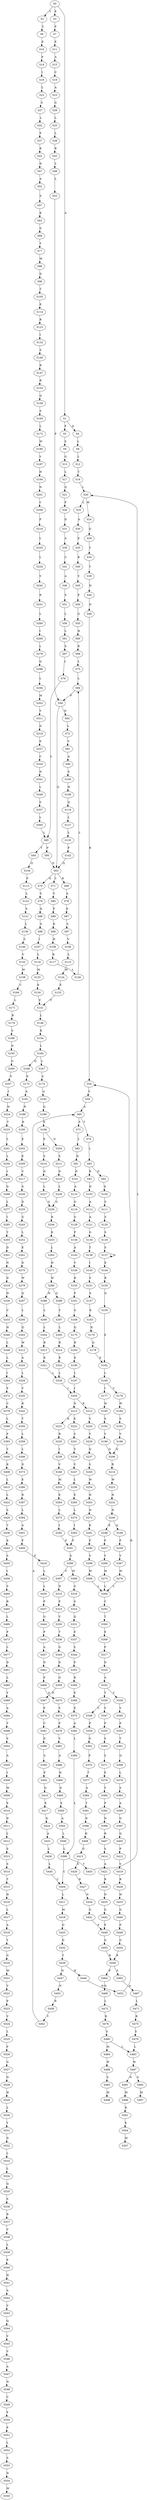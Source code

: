 strict digraph  {
	S0 -> S1 [ label = A ];
	S0 -> S2 [ label = C ];
	S0 -> S3 [ label = E ];
	S1 -> S4 [ label = D ];
	S1 -> S5 [ label = P ];
	S2 -> S6 [ label = C ];
	S3 -> S7 [ label = P ];
	S4 -> S8 [ label = L ];
	S5 -> S9 [ label = S ];
	S6 -> S10 [ label = E ];
	S7 -> S11 [ label = E ];
	S8 -> S12 [ label = L ];
	S9 -> S13 [ label = G ];
	S10 -> S14 [ label = P ];
	S11 -> S15 [ label = A ];
	S12 -> S16 [ label = T ];
	S13 -> S17 [ label = L ];
	S14 -> S18 [ label = I ];
	S15 -> S19 [ label = C ];
	S16 -> S20 [ label = L ];
	S17 -> S21 [ label = Q ];
	S18 -> S22 [ label = L ];
	S19 -> S23 [ label = A ];
	S20 -> S24 [ label = M ];
	S20 -> S25 [ label = L ];
	S21 -> S26 [ label = P ];
	S22 -> S27 [ label = S ];
	S23 -> S28 [ label = G ];
	S24 -> S29 [ label = Q ];
	S25 -> S30 [ label = A ];
	S26 -> S31 [ label = D ];
	S27 -> S32 [ label = L ];
	S28 -> S33 [ label = L ];
	S29 -> S34 [ label = Y ];
	S30 -> S35 [ label = E ];
	S31 -> S36 [ label = A ];
	S32 -> S37 [ label = F ];
	S33 -> S38 [ label = L ];
	S34 -> S39 [ label = T ];
	S35 -> S40 [ label = R ];
	S36 -> S41 [ label = C ];
	S37 -> S42 [ label = K ];
	S38 -> S43 [ label = R ];
	S39 -> S44 [ label = H ];
	S40 -> S45 [ label = V ];
	S41 -> S46 [ label = A ];
	S42 -> S47 [ label = D ];
	S43 -> S48 [ label = L ];
	S44 -> S49 [ label = N ];
	S45 -> S50 [ label = P ];
	S46 -> S51 [ label = S ];
	S47 -> S52 [ label = A ];
	S48 -> S53 [ label = L ];
	S49 -> S54 [ label = R ];
	S50 -> S55 [ label = G ];
	S51 -> S56 [ label = L ];
	S52 -> S57 [ label = S ];
	S53 -> S58 [ label = P ];
	S54 -> S59 [ label = V ];
	S55 -> S60 [ label = H ];
	S56 -> S61 [ label = L ];
	S57 -> S62 [ label = K ];
	S58 -> S63 [ label = Q ];
	S58 -> S64 [ label = H ];
	S59 -> S65 [ label = A ];
	S60 -> S66 [ label = R ];
	S61 -> S67 [ label = S ];
	S62 -> S68 [ label = G ];
	S63 -> S69 [ label = R ];
	S63 -> S70 [ label = Q ];
	S63 -> S71 [ label = L ];
	S64 -> S72 [ label = L ];
	S65 -> S73 [ label = S ];
	S65 -> S74 [ label = T ];
	S66 -> S75 [ label = L ];
	S67 -> S76 [ label = L ];
	S68 -> S77 [ label = Y ];
	S69 -> S78 [ label = A ];
	S70 -> S79 [ label = S ];
	S71 -> S80 [ label = V ];
	S72 -> S81 [ label = V ];
	S73 -> S82 [ label = L ];
	S74 -> S83 [ label = L ];
	S75 -> S84 [ label = L ];
	S76 -> S85 [ label = L ];
	S77 -> S86 [ label = M ];
	S78 -> S87 [ label = E ];
	S79 -> S88 [ label = Q ];
	S80 -> S89 [ label = P ];
	S81 -> S90 [ label = A ];
	S82 -> S91 [ label = D ];
	S83 -> S92 [ label = D ];
	S83 -> S93 [ label = E ];
	S84 -> S58 [ label = P ];
	S85 -> S94 [ label = T ];
	S85 -> S95 [ label = P ];
	S86 -> S96 [ label = D ];
	S87 -> S97 [ label = S ];
	S88 -> S98 [ label = G ];
	S89 -> S99 [ label = K ];
	S90 -> S100 [ label = S ];
	S91 -> S101 [ label = D ];
	S92 -> S102 [ label = D ];
	S93 -> S103 [ label = D ];
	S94 -> S104 [ label = Q ];
	S95 -> S63 [ label = Q ];
	S96 -> S105 [ label = T ];
	S97 -> S106 [ label = V ];
	S98 -> S107 [ label = I ];
	S99 -> S108 [ label = H ];
	S100 -> S109 [ label = H ];
	S101 -> S110 [ label = A ];
	S102 -> S111 [ label = S ];
	S103 -> S112 [ label = A ];
	S104 -> S113 [ label = F ];
	S105 -> S114 [ label = E ];
	S106 -> S115 [ label = L ];
	S107 -> S116 [ label = L ];
	S108 -> S117 [ label = R ];
	S109 -> S118 [ label = Q ];
	S110 -> S119 [ label = G ];
	S111 -> S120 [ label = S ];
	S112 -> S121 [ label = A ];
	S113 -> S122 [ label = L ];
	S114 -> S123 [ label = R ];
	S115 -> S124 [ label = M ];
	S116 -> S125 [ label = M ];
	S117 -> S126 [ label = L ];
	S118 -> S127 [ label = L ];
	S119 -> S128 [ label = G ];
	S120 -> S129 [ label = S ];
	S121 -> S130 [ label = G ];
	S122 -> S131 [ label = S ];
	S123 -> S132 [ label = I ];
	S124 -> S133 [ label = E ];
	S125 -> S134 [ label = E ];
	S126 -> S84 [ label = L ];
	S127 -> S135 [ label = L ];
	S128 -> S136 [ label = P ];
	S129 -> S137 [ label = S ];
	S130 -> S138 [ label = T ];
	S131 -> S139 [ label = L ];
	S132 -> S140 [ label = S ];
	S133 -> S141 [ label = F ];
	S134 -> S141 [ label = F ];
	S135 -> S142 [ label = P ];
	S136 -> S143 [ label = A ];
	S137 -> S144 [ label = E ];
	S137 -> S137 [ label = S ];
	S138 -> S145 [ label = I ];
	S139 -> S146 [ label = S ];
	S140 -> S147 [ label = R ];
	S141 -> S148 [ label = L ];
	S142 -> S63 [ label = Q ];
	S143 -> S149 [ label = V ];
	S144 -> S150 [ label = R ];
	S145 -> S151 [ label = S ];
	S146 -> S152 [ label = V ];
	S147 -> S153 [ label = R ];
	S148 -> S154 [ label = K ];
	S149 -> S155 [ label = R ];
	S150 -> S156 [ label = Q ];
	S151 -> S157 [ label = A ];
	S152 -> S158 [ label = M ];
	S153 -> S159 [ label = Q ];
	S154 -> S160 [ label = L ];
	S155 -> S161 [ label = P ];
	S156 -> S162 [ label = E ];
	S157 -> S163 [ label = E ];
	S158 -> S164 [ label = C ];
	S159 -> S165 [ label = S ];
	S160 -> S166 [ label = Q ];
	S160 -> S167 [ label = L ];
	S161 -> S168 [ label = G ];
	S162 -> S169 [ label = L ];
	S163 -> S170 [ label = R ];
	S164 -> S171 [ label = L ];
	S165 -> S172 [ label = L ];
	S166 -> S173 [ label = E ];
	S167 -> S174 [ label = A ];
	S168 -> S175 [ label = Q ];
	S169 -> S176 [ label = V ];
	S169 -> S177 [ label = I ];
	S170 -> S178 [ label = Q ];
	S171 -> S179 [ label = R ];
	S172 -> S180 [ label = M ];
	S173 -> S181 [ label = A ];
	S174 -> S182 [ label = G ];
	S175 -> S183 [ label = R ];
	S176 -> S184 [ label = W ];
	S177 -> S185 [ label = W ];
	S178 -> S162 [ label = E ];
	S179 -> S186 [ label = S ];
	S180 -> S187 [ label = V ];
	S181 -> S188 [ label = R ];
	S182 -> S189 [ label = Q ];
	S183 -> S190 [ label = E ];
	S184 -> S191 [ label = S ];
	S185 -> S192 [ label = S ];
	S186 -> S193 [ label = N ];
	S187 -> S194 [ label = H ];
	S188 -> S195 [ label = R ];
	S189 -> S196 [ label = S ];
	S190 -> S197 [ label = L ];
	S191 -> S198 [ label = V ];
	S192 -> S199 [ label = V ];
	S193 -> S200 [ label = G ];
	S194 -> S201 [ label = N ];
	S195 -> S202 [ label = E ];
	S196 -> S203 [ label = E ];
	S196 -> S204 [ label = D ];
	S197 -> S205 [ label = I ];
	S198 -> S206 [ label = Q ];
	S199 -> S206 [ label = Q ];
	S200 -> S207 [ label = S ];
	S201 -> S208 [ label = C ];
	S202 -> S209 [ label = E ];
	S203 -> S210 [ label = S ];
	S204 -> S211 [ label = S ];
	S205 -> S212 [ label = R ];
	S205 -> S213 [ label = N ];
	S206 -> S214 [ label = R ];
	S207 -> S215 [ label = I ];
	S208 -> S216 [ label = P ];
	S209 -> S217 [ label = V ];
	S210 -> S218 [ label = D ];
	S211 -> S219 [ label = D ];
	S212 -> S220 [ label = V ];
	S213 -> S221 [ label = K ];
	S213 -> S222 [ label = E ];
	S214 -> S223 [ label = W ];
	S215 -> S224 [ label = H ];
	S216 -> S225 [ label = L ];
	S217 -> S226 [ label = G ];
	S218 -> S227 [ label = L ];
	S219 -> S228 [ label = L ];
	S220 -> S229 [ label = V ];
	S221 -> S230 [ label = R ];
	S222 -> S231 [ label = S ];
	S223 -> S232 [ label = H ];
	S224 -> S233 [ label = T ];
	S225 -> S234 [ label = L ];
	S226 -> S235 [ label = D ];
	S227 -> S236 [ label = G ];
	S228 -> S236 [ label = G ];
	S229 -> S237 [ label = Q ];
	S230 -> S238 [ label = I ];
	S231 -> S239 [ label = V ];
	S232 -> S240 [ label = N ];
	S233 -> S241 [ label = L ];
	S234 -> S242 [ label = Y ];
	S235 -> S243 [ label = G ];
	S236 -> S244 [ label = R ];
	S237 -> S245 [ label = S ];
	S238 -> S246 [ label = V ];
	S239 -> S247 [ label = V ];
	S240 -> S248 [ label = E ];
	S240 -> S249 [ label = Q ];
	S241 -> S250 [ label = L ];
	S242 -> S251 [ label = R ];
	S243 -> S252 [ label = L ];
	S244 -> S253 [ label = R ];
	S245 -> S254 [ label = W ];
	S246 -> S255 [ label = M ];
	S247 -> S256 [ label = L ];
	S248 -> S257 [ label = F ];
	S249 -> S258 [ label = F ];
	S250 -> S259 [ label = I ];
	S251 -> S260 [ label = L ];
	S252 -> S261 [ label = E ];
	S253 -> S262 [ label = L ];
	S254 -> S263 [ label = H ];
	S255 -> S264 [ label = E ];
	S256 -> S265 [ label = E ];
	S257 -> S266 [ label = V ];
	S258 -> S267 [ label = V ];
	S259 -> S268 [ label = D ];
	S260 -> S269 [ label = I ];
	S261 -> S270 [ label = D ];
	S262 -> S271 [ label = H ];
	S263 -> S272 [ label = N ];
	S264 -> S273 [ label = L ];
	S265 -> S274 [ label = L ];
	S266 -> S275 [ label = M ];
	S267 -> S276 [ label = M ];
	S268 -> S277 [ label = L ];
	S269 -> S278 [ label = L ];
	S270 -> S279 [ label = W ];
	S271 -> S280 [ label = W ];
	S272 -> S281 [ label = K ];
	S273 -> S282 [ label = I ];
	S274 -> S283 [ label = I ];
	S275 -> S284 [ label = L ];
	S276 -> S284 [ label = L ];
	S277 -> S285 [ label = I ];
	S278 -> S286 [ label = Q ];
	S279 -> S287 [ label = Q ];
	S280 -> S288 [ label = H ];
	S280 -> S289 [ label = Q ];
	S281 -> S290 [ label = F ];
	S282 -> S291 [ label = P ];
	S283 -> S291 [ label = P ];
	S284 -> S292 [ label = C ];
	S285 -> S293 [ label = T ];
	S286 -> S294 [ label = L ];
	S287 -> S295 [ label = L ];
	S288 -> S296 [ label = L ];
	S289 -> S297 [ label = V ];
	S290 -> S298 [ label = V ];
	S291 -> S299 [ label = G ];
	S292 -> S300 [ label = T ];
	S293 -> S301 [ label = D ];
	S294 -> S302 [ label = M ];
	S295 -> S303 [ label = Q ];
	S296 -> S304 [ label = L ];
	S297 -> S305 [ label = L ];
	S298 -> S306 [ label = M ];
	S299 -> S307 [ label = V ];
	S299 -> S308 [ label = M ];
	S300 -> S309 [ label = E ];
	S301 -> S310 [ label = N ];
	S302 -> S311 [ label = V ];
	S303 -> S312 [ label = W ];
	S304 -> S313 [ label = R ];
	S305 -> S314 [ label = R ];
	S306 -> S284 [ label = L ];
	S307 -> S315 [ label = N ];
	S308 -> S316 [ label = G ];
	S309 -> S317 [ label = P ];
	S310 -> S318 [ label = D ];
	S311 -> S319 [ label = D ];
	S312 -> S320 [ label = A ];
	S313 -> S321 [ label = E ];
	S314 -> S322 [ label = E ];
	S315 -> S323 [ label = P ];
	S316 -> S324 [ label = G ];
	S317 -> S325 [ label = D ];
	S318 -> S326 [ label = H ];
	S319 -> S327 [ label = E ];
	S320 -> S328 [ label = L ];
	S321 -> S329 [ label = L ];
	S322 -> S329 [ label = L ];
	S323 -> S330 [ label = V ];
	S324 -> S331 [ label = Q ];
	S325 -> S332 [ label = A ];
	S326 -> S333 [ label = C ];
	S327 -> S334 [ label = C ];
	S328 -> S335 [ label = V ];
	S329 -> S205 [ label = I ];
	S330 -> S336 [ label = T ];
	S331 -> S337 [ label = E ];
	S332 -> S338 [ label = V ];
	S332 -> S339 [ label = T ];
	S333 -> S340 [ label = H ];
	S334 -> S341 [ label = N ];
	S335 -> S342 [ label = R ];
	S336 -> S343 [ label = G ];
	S337 -> S344 [ label = S ];
	S338 -> S345 [ label = V ];
	S339 -> S346 [ label = C ];
	S339 -> S347 [ label = V ];
	S340 -> S348 [ label = L ];
	S341 -> S349 [ label = L ];
	S342 -> S350 [ label = T ];
	S343 -> S351 [ label = D ];
	S344 -> S352 [ label = P ];
	S345 -> S353 [ label = P ];
	S346 -> S354 [ label = P ];
	S347 -> S355 [ label = P ];
	S348 -> S356 [ label = L ];
	S349 -> S357 [ label = S ];
	S350 -> S358 [ label = L ];
	S351 -> S359 [ label = G ];
	S352 -> S360 [ label = R ];
	S353 -> S361 [ label = T ];
	S354 -> S362 [ label = G ];
	S355 -> S363 [ label = S ];
	S356 -> S364 [ label = I ];
	S357 -> S365 [ label = L ];
	S358 -> S366 [ label = L ];
	S359 -> S367 [ label = D ];
	S360 -> S368 [ label = E ];
	S361 -> S369 [ label = Q ];
	S362 -> S370 [ label = P ];
	S363 -> S371 [ label = S ];
	S364 -> S372 [ label = F ];
	S365 -> S85 [ label = L ];
	S366 -> S373 [ label = D ];
	S367 -> S374 [ label = P ];
	S368 -> S375 [ label = E ];
	S369 -> S376 [ label = L ];
	S370 -> S377 [ label = T ];
	S371 -> S378 [ label = P ];
	S372 -> S379 [ label = C ];
	S373 -> S380 [ label = E ];
	S374 -> S381 [ label = C ];
	S375 -> S382 [ label = A ];
	S376 -> S383 [ label = S ];
	S377 -> S384 [ label = A ];
	S378 -> S385 [ label = V ];
	S379 -> S386 [ label = L ];
	S380 -> S387 [ label = R ];
	S381 -> S388 [ label = D ];
	S382 -> S389 [ label = L ];
	S383 -> S390 [ label = A ];
	S384 -> S391 [ label = T ];
	S385 -> S392 [ label = P ];
	S386 -> S393 [ label = F ];
	S387 -> S394 [ label = L ];
	S388 -> S395 [ label = S ];
	S389 -> S396 [ label = L ];
	S390 -> S397 [ label = G ];
	S391 -> S398 [ label = N ];
	S392 -> S399 [ label = N ];
	S393 -> S400 [ label = T ];
	S394 -> S401 [ label = A ];
	S395 -> S402 [ label = P ];
	S396 -> S403 [ label = T ];
	S396 -> S404 [ label = C ];
	S397 -> S405 [ label = Q ];
	S398 -> S406 [ label = H ];
	S399 -> S407 [ label = R ];
	S400 -> S408 [ label = K ];
	S401 -> S409 [ label = F ];
	S402 -> S410 [ label = Q ];
	S403 -> S20 [ label = L ];
	S404 -> S411 [ label = L ];
	S405 -> S412 [ label = P ];
	S406 -> S413 [ label = G ];
	S407 -> S414 [ label = S ];
	S408 -> S415 [ label = L ];
	S409 -> S416 [ label = E ];
	S410 -> S417 [ label = E ];
	S411 -> S418 [ label = M ];
	S412 -> S419 [ label = V ];
	S413 -> S420 [ label = S ];
	S414 -> S421 [ label = A ];
	S415 -> S422 [ label = L ];
	S416 -> S423 [ label = L ];
	S417 -> S424 [ label = D ];
	S418 -> S425 [ label = Q ];
	S419 -> S426 [ label = R ];
	S420 -> S427 [ label = R ];
	S421 -> S428 [ label = R ];
	S422 -> S429 [ label = S ];
	S423 -> S430 [ label = L ];
	S424 -> S431 [ label = A ];
	S425 -> S432 [ label = D ];
	S426 -> S433 [ label = H ];
	S427 -> S434 [ label = N ];
	S428 -> S435 [ label = N ];
	S429 -> S436 [ label = T ];
	S430 -> S437 [ label = P ];
	S431 -> S438 [ label = L ];
	S432 -> S439 [ label = T ];
	S433 -> S440 [ label = G ];
	S434 -> S441 [ label = G ];
	S435 -> S442 [ label = G ];
	S436 -> S443 [ label = E ];
	S437 -> S444 [ label = G ];
	S438 -> S445 [ label = L ];
	S439 -> S446 [ label = H ];
	S439 -> S447 [ label = N ];
	S440 -> S448 [ label = P ];
	S441 -> S449 [ label = P ];
	S442 -> S449 [ label = P ];
	S443 -> S450 [ label = S ];
	S444 -> S451 [ label = P ];
	S445 -> S404 [ label = C ];
	S446 -> S452 [ label = N ];
	S447 -> S453 [ label = N ];
	S448 -> S454 [ label = G ];
	S449 -> S455 [ label = G ];
	S450 -> S456 [ label = I ];
	S451 -> S457 [ label = A ];
	S452 -> S54 [ label = R ];
	S453 -> S458 [ label = R ];
	S454 -> S459 [ label = R ];
	S455 -> S459 [ label = R ];
	S456 -> S460 [ label = S ];
	S457 -> S461 [ label = N ];
	S458 -> S462 [ label = V ];
	S459 -> S463 [ label = S ];
	S459 -> S464 [ label = P ];
	S460 -> S465 [ label = R ];
	S461 -> S466 [ label = P ];
	S462 -> S65 [ label = A ];
	S463 -> S467 [ label = A ];
	S464 -> S468 [ label = N ];
	S465 -> S469 [ label = L ];
	S466 -> S470 [ label = A ];
	S467 -> S471 [ label = L ];
	S468 -> S472 [ label = L ];
	S469 -> S473 [ label = F ];
	S470 -> S474 [ label = S ];
	S471 -> S475 [ label = R ];
	S472 -> S476 [ label = R ];
	S473 -> S477 [ label = L ];
	S474 -> S478 [ label = P ];
	S475 -> S479 [ label = S ];
	S476 -> S480 [ label = S ];
	S477 -> S481 [ label = D ];
	S478 -> S482 [ label = V ];
	S479 -> S483 [ label = L ];
	S480 -> S484 [ label = M ];
	S480 -> S483 [ label = L ];
	S481 -> S485 [ label = L ];
	S482 -> S486 [ label = A ];
	S483 -> S487 [ label = W ];
	S484 -> S488 [ label = W ];
	S485 -> S489 [ label = Y ];
	S486 -> S490 [ label = H ];
	S487 -> S491 [ label = N ];
	S487 -> S492 [ label = S ];
	S488 -> S493 [ label = S ];
	S489 -> S494 [ label = A ];
	S490 -> S495 [ label = D ];
	S491 -> S496 [ label = M ];
	S492 -> S497 [ label = M ];
	S493 -> S498 [ label = M ];
	S494 -> S499 [ label = T ];
	S495 -> S500 [ label = E ];
	S496 -> S501 [ label = R ];
	S499 -> S502 [ label = S ];
	S500 -> S503 [ label = A ];
	S501 -> S504 [ label = E ];
	S502 -> S505 [ label = A ];
	S503 -> S506 [ label = L ];
	S504 -> S507 [ label = M ];
	S505 -> S508 [ label = I ];
	S506 -> S396 [ label = L ];
	S508 -> S509 [ label = M ];
	S509 -> S510 [ label = E ];
	S510 -> S511 [ label = D ];
	S511 -> S512 [ label = L ];
	S512 -> S513 [ label = S ];
	S513 -> S514 [ label = S ];
	S514 -> S515 [ label = T ];
	S515 -> S516 [ label = H ];
	S516 -> S517 [ label = L ];
	S517 -> S518 [ label = A ];
	S518 -> S519 [ label = T ];
	S519 -> S520 [ label = G ];
	S520 -> S521 [ label = M ];
	S521 -> S522 [ label = V ];
	S522 -> S523 [ label = P ];
	S523 -> S524 [ label = V ];
	S524 -> S525 [ label = L ];
	S525 -> S526 [ label = F ];
	S526 -> S527 [ label = G ];
	S527 -> S528 [ label = N ];
	S528 -> S529 [ label = H ];
	S529 -> S530 [ label = L ];
	S530 -> S531 [ label = Y ];
	S531 -> S532 [ label = D ];
	S532 -> S533 [ label = L ];
	S533 -> S534 [ label = L ];
	S534 -> S535 [ label = Q ];
	S535 -> S536 [ label = S ];
	S536 -> S537 [ label = R ];
	S537 -> S538 [ label = V ];
	S538 -> S539 [ label = L ];
	S539 -> S540 [ label = P ];
	S540 -> S541 [ label = H ];
	S541 -> S542 [ label = A ];
	S542 -> S543 [ label = V ];
	S543 -> S544 [ label = Q ];
	S544 -> S545 [ label = V ];
	S545 -> S546 [ label = V ];
	S546 -> S547 [ label = A ];
	S547 -> S548 [ label = N ];
	S548 -> S549 [ label = C ];
	S549 -> S550 [ label = F ];
	S550 -> S551 [ label = E ];
	S551 -> S552 [ label = L ];
	S552 -> S553 [ label = S ];
	S553 -> S554 [ label = N ];
	S554 -> S555 [ label = M ];
}
